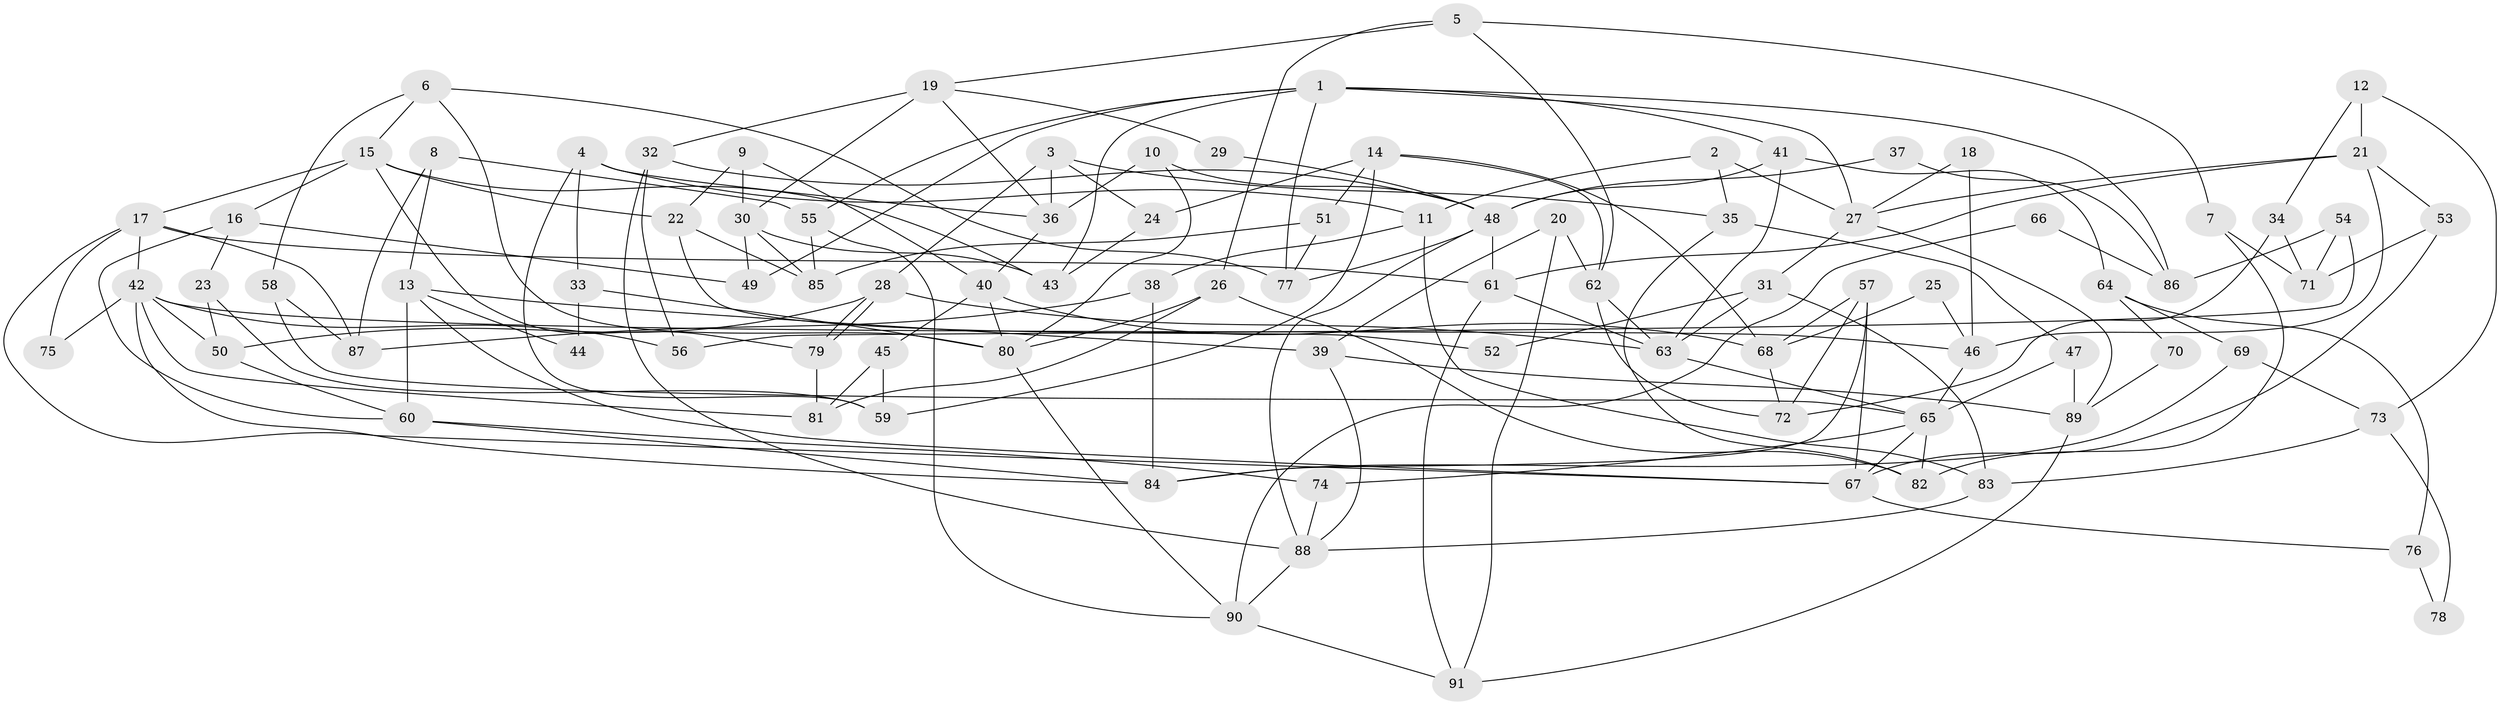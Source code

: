 // coarse degree distribution, {7: 0.08888888888888889, 3: 0.15555555555555556, 10: 0.044444444444444446, 4: 0.2222222222222222, 5: 0.13333333333333333, 15: 0.022222222222222223, 12: 0.022222222222222223, 8: 0.1111111111111111, 14: 0.022222222222222223, 2: 0.08888888888888889, 9: 0.022222222222222223, 1: 0.022222222222222223, 6: 0.044444444444444446}
// Generated by graph-tools (version 1.1) at 2025/18/03/04/25 18:18:41]
// undirected, 91 vertices, 182 edges
graph export_dot {
graph [start="1"]
  node [color=gray90,style=filled];
  1;
  2;
  3;
  4;
  5;
  6;
  7;
  8;
  9;
  10;
  11;
  12;
  13;
  14;
  15;
  16;
  17;
  18;
  19;
  20;
  21;
  22;
  23;
  24;
  25;
  26;
  27;
  28;
  29;
  30;
  31;
  32;
  33;
  34;
  35;
  36;
  37;
  38;
  39;
  40;
  41;
  42;
  43;
  44;
  45;
  46;
  47;
  48;
  49;
  50;
  51;
  52;
  53;
  54;
  55;
  56;
  57;
  58;
  59;
  60;
  61;
  62;
  63;
  64;
  65;
  66;
  67;
  68;
  69;
  70;
  71;
  72;
  73;
  74;
  75;
  76;
  77;
  78;
  79;
  80;
  81;
  82;
  83;
  84;
  85;
  86;
  87;
  88;
  89;
  90;
  91;
  1 -- 41;
  1 -- 55;
  1 -- 27;
  1 -- 43;
  1 -- 49;
  1 -- 77;
  1 -- 86;
  2 -- 27;
  2 -- 35;
  2 -- 11;
  3 -- 28;
  3 -- 36;
  3 -- 24;
  3 -- 35;
  4 -- 11;
  4 -- 59;
  4 -- 33;
  4 -- 36;
  5 -- 26;
  5 -- 19;
  5 -- 7;
  5 -- 62;
  6 -- 58;
  6 -- 15;
  6 -- 77;
  6 -- 80;
  7 -- 82;
  7 -- 71;
  8 -- 13;
  8 -- 55;
  8 -- 87;
  9 -- 22;
  9 -- 30;
  9 -- 40;
  10 -- 48;
  10 -- 36;
  10 -- 80;
  11 -- 38;
  11 -- 83;
  12 -- 21;
  12 -- 34;
  12 -- 73;
  13 -- 39;
  13 -- 60;
  13 -- 44;
  13 -- 67;
  14 -- 62;
  14 -- 24;
  14 -- 51;
  14 -- 59;
  14 -- 68;
  15 -- 16;
  15 -- 17;
  15 -- 22;
  15 -- 43;
  15 -- 79;
  16 -- 60;
  16 -- 49;
  16 -- 23;
  17 -- 42;
  17 -- 67;
  17 -- 61;
  17 -- 75;
  17 -- 87;
  18 -- 27;
  18 -- 46;
  19 -- 36;
  19 -- 32;
  19 -- 29;
  19 -- 30;
  20 -- 62;
  20 -- 91;
  20 -- 39;
  21 -- 46;
  21 -- 27;
  21 -- 53;
  21 -- 61;
  22 -- 85;
  22 -- 52;
  23 -- 59;
  23 -- 50;
  24 -- 43;
  25 -- 68;
  25 -- 46;
  26 -- 80;
  26 -- 81;
  26 -- 82;
  27 -- 89;
  27 -- 31;
  28 -- 63;
  28 -- 79;
  28 -- 79;
  28 -- 50;
  29 -- 48;
  30 -- 43;
  30 -- 49;
  30 -- 85;
  31 -- 63;
  31 -- 52;
  31 -- 83;
  32 -- 48;
  32 -- 88;
  32 -- 56;
  33 -- 80;
  33 -- 44;
  34 -- 72;
  34 -- 71;
  35 -- 82;
  35 -- 47;
  36 -- 40;
  37 -- 48;
  37 -- 86;
  38 -- 87;
  38 -- 84;
  39 -- 88;
  39 -- 89;
  40 -- 80;
  40 -- 45;
  40 -- 68;
  41 -- 48;
  41 -- 63;
  41 -- 64;
  42 -- 50;
  42 -- 84;
  42 -- 46;
  42 -- 56;
  42 -- 75;
  42 -- 81;
  45 -- 81;
  45 -- 59;
  46 -- 65;
  47 -- 89;
  47 -- 65;
  48 -- 77;
  48 -- 61;
  48 -- 88;
  50 -- 60;
  51 -- 77;
  51 -- 85;
  53 -- 67;
  53 -- 71;
  54 -- 71;
  54 -- 56;
  54 -- 86;
  55 -- 85;
  55 -- 90;
  57 -- 68;
  57 -- 72;
  57 -- 67;
  57 -- 84;
  58 -- 65;
  58 -- 87;
  60 -- 74;
  60 -- 84;
  61 -- 63;
  61 -- 91;
  62 -- 63;
  62 -- 72;
  63 -- 65;
  64 -- 69;
  64 -- 70;
  64 -- 76;
  65 -- 67;
  65 -- 74;
  65 -- 82;
  66 -- 90;
  66 -- 86;
  67 -- 76;
  68 -- 72;
  69 -- 84;
  69 -- 73;
  70 -- 89;
  73 -- 83;
  73 -- 78;
  74 -- 88;
  76 -- 78;
  79 -- 81;
  80 -- 90;
  83 -- 88;
  88 -- 90;
  89 -- 91;
  90 -- 91;
}
